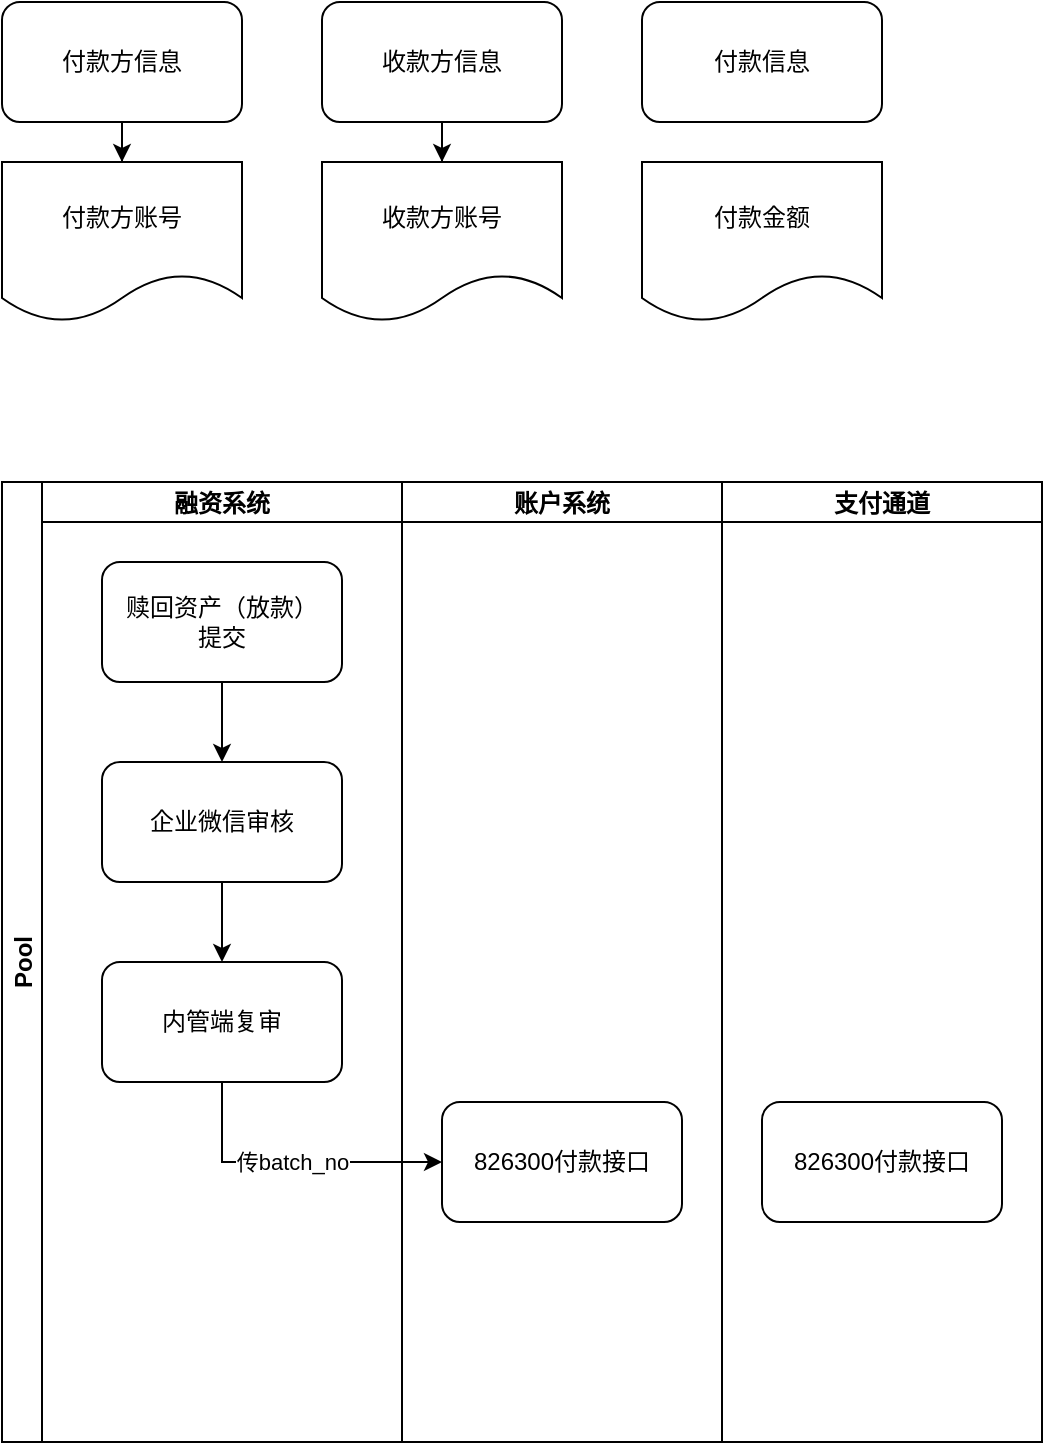 <mxfile version="21.7.4" type="github">
  <diagram name="第 1 页" id="lRQWJhPH5CTcMrLeOUJu">
    <mxGraphModel dx="1136" dy="578" grid="1" gridSize="10" guides="1" tooltips="1" connect="1" arrows="1" fold="1" page="1" pageScale="1" pageWidth="827" pageHeight="1169" math="0" shadow="0">
      <root>
        <mxCell id="0" />
        <mxCell id="1" parent="0" />
        <mxCell id="SOhe3c1D6d4CI8XdEghG-5" style="edgeStyle=orthogonalEdgeStyle;rounded=0;orthogonalLoop=1;jettySize=auto;html=1;exitX=0.5;exitY=1;exitDx=0;exitDy=0;" edge="1" parent="1" source="SOhe3c1D6d4CI8XdEghG-1" target="SOhe3c1D6d4CI8XdEghG-4">
          <mxGeometry relative="1" as="geometry" />
        </mxCell>
        <mxCell id="SOhe3c1D6d4CI8XdEghG-1" value="付款方信息" style="rounded=1;whiteSpace=wrap;html=1;" vertex="1" parent="1">
          <mxGeometry x="80" y="40" width="120" height="60" as="geometry" />
        </mxCell>
        <mxCell id="SOhe3c1D6d4CI8XdEghG-7" style="edgeStyle=orthogonalEdgeStyle;rounded=0;orthogonalLoop=1;jettySize=auto;html=1;exitX=0.5;exitY=1;exitDx=0;exitDy=0;" edge="1" parent="1" source="SOhe3c1D6d4CI8XdEghG-2" target="SOhe3c1D6d4CI8XdEghG-6">
          <mxGeometry relative="1" as="geometry" />
        </mxCell>
        <mxCell id="SOhe3c1D6d4CI8XdEghG-2" value="收款方信息" style="rounded=1;whiteSpace=wrap;html=1;" vertex="1" parent="1">
          <mxGeometry x="240" y="40" width="120" height="60" as="geometry" />
        </mxCell>
        <mxCell id="SOhe3c1D6d4CI8XdEghG-3" value="付款信息" style="rounded=1;whiteSpace=wrap;html=1;" vertex="1" parent="1">
          <mxGeometry x="400" y="40" width="120" height="60" as="geometry" />
        </mxCell>
        <mxCell id="SOhe3c1D6d4CI8XdEghG-4" value="付款方账号" style="shape=document;whiteSpace=wrap;html=1;boundedLbl=1;" vertex="1" parent="1">
          <mxGeometry x="80" y="120" width="120" height="80" as="geometry" />
        </mxCell>
        <mxCell id="SOhe3c1D6d4CI8XdEghG-6" value="收款方账号" style="shape=document;whiteSpace=wrap;html=1;boundedLbl=1;" vertex="1" parent="1">
          <mxGeometry x="240" y="120" width="120" height="80" as="geometry" />
        </mxCell>
        <mxCell id="SOhe3c1D6d4CI8XdEghG-8" value="付款金额" style="shape=document;whiteSpace=wrap;html=1;boundedLbl=1;" vertex="1" parent="1">
          <mxGeometry x="400" y="120" width="120" height="80" as="geometry" />
        </mxCell>
        <mxCell id="SOhe3c1D6d4CI8XdEghG-10" value="Pool" style="swimlane;childLayout=stackLayout;resizeParent=1;resizeParentMax=0;startSize=20;horizontal=0;horizontalStack=1;" vertex="1" parent="1">
          <mxGeometry x="80" y="280" width="520" height="480" as="geometry" />
        </mxCell>
        <mxCell id="SOhe3c1D6d4CI8XdEghG-11" value="融资系统" style="swimlane;startSize=20;" vertex="1" parent="SOhe3c1D6d4CI8XdEghG-10">
          <mxGeometry x="20" width="180" height="480" as="geometry" />
        </mxCell>
        <mxCell id="SOhe3c1D6d4CI8XdEghG-17" style="edgeStyle=orthogonalEdgeStyle;rounded=0;orthogonalLoop=1;jettySize=auto;html=1;exitX=0.5;exitY=1;exitDx=0;exitDy=0;entryX=0.5;entryY=0;entryDx=0;entryDy=0;" edge="1" parent="SOhe3c1D6d4CI8XdEghG-11" source="SOhe3c1D6d4CI8XdEghG-14" target="SOhe3c1D6d4CI8XdEghG-16">
          <mxGeometry relative="1" as="geometry" />
        </mxCell>
        <mxCell id="SOhe3c1D6d4CI8XdEghG-14" value="赎回资产（放款）&lt;br&gt;提交" style="rounded=1;whiteSpace=wrap;html=1;" vertex="1" parent="SOhe3c1D6d4CI8XdEghG-11">
          <mxGeometry x="30" y="40" width="120" height="60" as="geometry" />
        </mxCell>
        <mxCell id="SOhe3c1D6d4CI8XdEghG-19" style="edgeStyle=orthogonalEdgeStyle;rounded=0;orthogonalLoop=1;jettySize=auto;html=1;exitX=0.5;exitY=1;exitDx=0;exitDy=0;" edge="1" parent="SOhe3c1D6d4CI8XdEghG-11" source="SOhe3c1D6d4CI8XdEghG-16" target="SOhe3c1D6d4CI8XdEghG-18">
          <mxGeometry relative="1" as="geometry" />
        </mxCell>
        <mxCell id="SOhe3c1D6d4CI8XdEghG-16" value="企业微信审核" style="rounded=1;whiteSpace=wrap;html=1;" vertex="1" parent="SOhe3c1D6d4CI8XdEghG-11">
          <mxGeometry x="30" y="140" width="120" height="60" as="geometry" />
        </mxCell>
        <mxCell id="SOhe3c1D6d4CI8XdEghG-18" value="内管端复审" style="rounded=1;whiteSpace=wrap;html=1;" vertex="1" parent="SOhe3c1D6d4CI8XdEghG-11">
          <mxGeometry x="30" y="240" width="120" height="60" as="geometry" />
        </mxCell>
        <mxCell id="SOhe3c1D6d4CI8XdEghG-12" value="账户系统" style="swimlane;startSize=20;" vertex="1" parent="SOhe3c1D6d4CI8XdEghG-10">
          <mxGeometry x="200" width="160" height="480" as="geometry" />
        </mxCell>
        <mxCell id="SOhe3c1D6d4CI8XdEghG-20" value="826300付款接口" style="rounded=1;whiteSpace=wrap;html=1;" vertex="1" parent="SOhe3c1D6d4CI8XdEghG-12">
          <mxGeometry x="20" y="310" width="120" height="60" as="geometry" />
        </mxCell>
        <mxCell id="SOhe3c1D6d4CI8XdEghG-13" value="支付通道" style="swimlane;startSize=20;" vertex="1" parent="SOhe3c1D6d4CI8XdEghG-10">
          <mxGeometry x="360" width="160" height="480" as="geometry" />
        </mxCell>
        <mxCell id="SOhe3c1D6d4CI8XdEghG-22" value="826300付款接口" style="rounded=1;whiteSpace=wrap;html=1;" vertex="1" parent="SOhe3c1D6d4CI8XdEghG-13">
          <mxGeometry x="20" y="310" width="120" height="60" as="geometry" />
        </mxCell>
        <mxCell id="SOhe3c1D6d4CI8XdEghG-21" value="传batch_no" style="edgeStyle=orthogonalEdgeStyle;rounded=0;orthogonalLoop=1;jettySize=auto;html=1;exitX=0.5;exitY=1;exitDx=0;exitDy=0;entryX=0;entryY=0.5;entryDx=0;entryDy=0;" edge="1" parent="SOhe3c1D6d4CI8XdEghG-10" source="SOhe3c1D6d4CI8XdEghG-18" target="SOhe3c1D6d4CI8XdEghG-20">
          <mxGeometry relative="1" as="geometry" />
        </mxCell>
      </root>
    </mxGraphModel>
  </diagram>
</mxfile>
